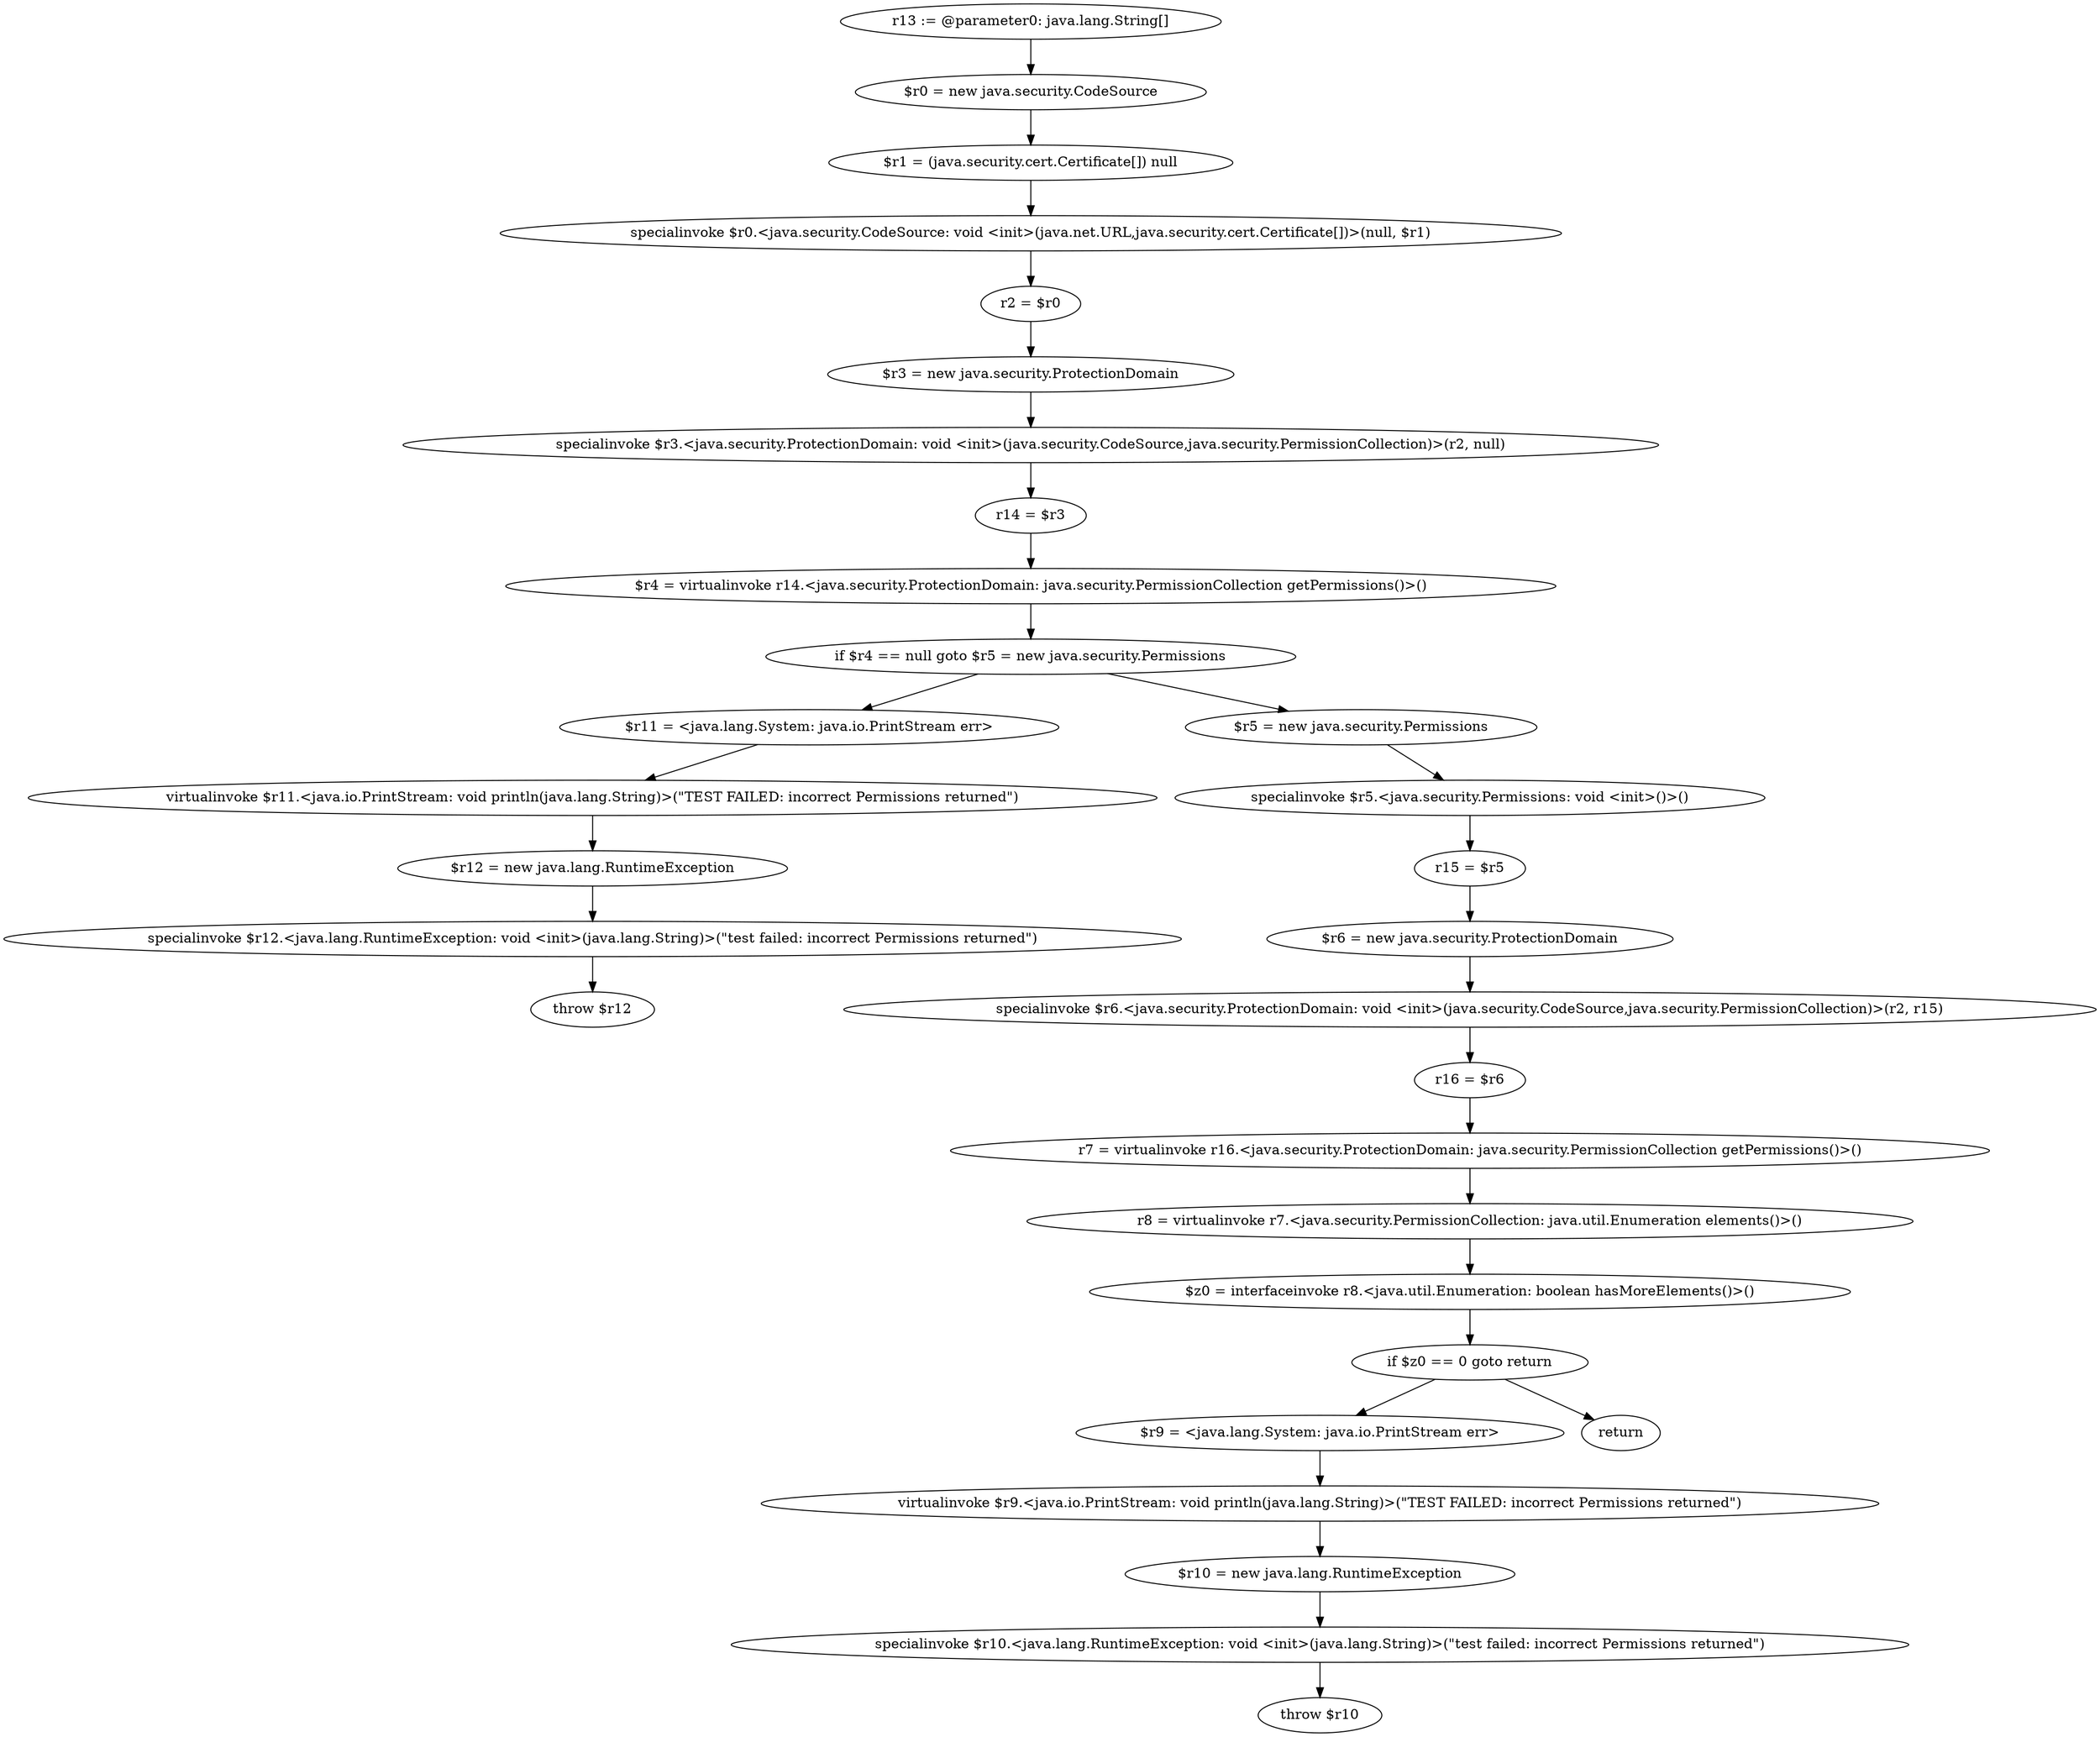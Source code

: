 digraph "unitGraph" {
    "r13 := @parameter0: java.lang.String[]"
    "$r0 = new java.security.CodeSource"
    "$r1 = (java.security.cert.Certificate[]) null"
    "specialinvoke $r0.<java.security.CodeSource: void <init>(java.net.URL,java.security.cert.Certificate[])>(null, $r1)"
    "r2 = $r0"
    "$r3 = new java.security.ProtectionDomain"
    "specialinvoke $r3.<java.security.ProtectionDomain: void <init>(java.security.CodeSource,java.security.PermissionCollection)>(r2, null)"
    "r14 = $r3"
    "$r4 = virtualinvoke r14.<java.security.ProtectionDomain: java.security.PermissionCollection getPermissions()>()"
    "if $r4 == null goto $r5 = new java.security.Permissions"
    "$r11 = <java.lang.System: java.io.PrintStream err>"
    "virtualinvoke $r11.<java.io.PrintStream: void println(java.lang.String)>(\"TEST FAILED: incorrect Permissions returned\")"
    "$r12 = new java.lang.RuntimeException"
    "specialinvoke $r12.<java.lang.RuntimeException: void <init>(java.lang.String)>(\"test failed: incorrect Permissions returned\")"
    "throw $r12"
    "$r5 = new java.security.Permissions"
    "specialinvoke $r5.<java.security.Permissions: void <init>()>()"
    "r15 = $r5"
    "$r6 = new java.security.ProtectionDomain"
    "specialinvoke $r6.<java.security.ProtectionDomain: void <init>(java.security.CodeSource,java.security.PermissionCollection)>(r2, r15)"
    "r16 = $r6"
    "r7 = virtualinvoke r16.<java.security.ProtectionDomain: java.security.PermissionCollection getPermissions()>()"
    "r8 = virtualinvoke r7.<java.security.PermissionCollection: java.util.Enumeration elements()>()"
    "$z0 = interfaceinvoke r8.<java.util.Enumeration: boolean hasMoreElements()>()"
    "if $z0 == 0 goto return"
    "$r9 = <java.lang.System: java.io.PrintStream err>"
    "virtualinvoke $r9.<java.io.PrintStream: void println(java.lang.String)>(\"TEST FAILED: incorrect Permissions returned\")"
    "$r10 = new java.lang.RuntimeException"
    "specialinvoke $r10.<java.lang.RuntimeException: void <init>(java.lang.String)>(\"test failed: incorrect Permissions returned\")"
    "throw $r10"
    "return"
    "r13 := @parameter0: java.lang.String[]"->"$r0 = new java.security.CodeSource";
    "$r0 = new java.security.CodeSource"->"$r1 = (java.security.cert.Certificate[]) null";
    "$r1 = (java.security.cert.Certificate[]) null"->"specialinvoke $r0.<java.security.CodeSource: void <init>(java.net.URL,java.security.cert.Certificate[])>(null, $r1)";
    "specialinvoke $r0.<java.security.CodeSource: void <init>(java.net.URL,java.security.cert.Certificate[])>(null, $r1)"->"r2 = $r0";
    "r2 = $r0"->"$r3 = new java.security.ProtectionDomain";
    "$r3 = new java.security.ProtectionDomain"->"specialinvoke $r3.<java.security.ProtectionDomain: void <init>(java.security.CodeSource,java.security.PermissionCollection)>(r2, null)";
    "specialinvoke $r3.<java.security.ProtectionDomain: void <init>(java.security.CodeSource,java.security.PermissionCollection)>(r2, null)"->"r14 = $r3";
    "r14 = $r3"->"$r4 = virtualinvoke r14.<java.security.ProtectionDomain: java.security.PermissionCollection getPermissions()>()";
    "$r4 = virtualinvoke r14.<java.security.ProtectionDomain: java.security.PermissionCollection getPermissions()>()"->"if $r4 == null goto $r5 = new java.security.Permissions";
    "if $r4 == null goto $r5 = new java.security.Permissions"->"$r11 = <java.lang.System: java.io.PrintStream err>";
    "if $r4 == null goto $r5 = new java.security.Permissions"->"$r5 = new java.security.Permissions";
    "$r11 = <java.lang.System: java.io.PrintStream err>"->"virtualinvoke $r11.<java.io.PrintStream: void println(java.lang.String)>(\"TEST FAILED: incorrect Permissions returned\")";
    "virtualinvoke $r11.<java.io.PrintStream: void println(java.lang.String)>(\"TEST FAILED: incorrect Permissions returned\")"->"$r12 = new java.lang.RuntimeException";
    "$r12 = new java.lang.RuntimeException"->"specialinvoke $r12.<java.lang.RuntimeException: void <init>(java.lang.String)>(\"test failed: incorrect Permissions returned\")";
    "specialinvoke $r12.<java.lang.RuntimeException: void <init>(java.lang.String)>(\"test failed: incorrect Permissions returned\")"->"throw $r12";
    "$r5 = new java.security.Permissions"->"specialinvoke $r5.<java.security.Permissions: void <init>()>()";
    "specialinvoke $r5.<java.security.Permissions: void <init>()>()"->"r15 = $r5";
    "r15 = $r5"->"$r6 = new java.security.ProtectionDomain";
    "$r6 = new java.security.ProtectionDomain"->"specialinvoke $r6.<java.security.ProtectionDomain: void <init>(java.security.CodeSource,java.security.PermissionCollection)>(r2, r15)";
    "specialinvoke $r6.<java.security.ProtectionDomain: void <init>(java.security.CodeSource,java.security.PermissionCollection)>(r2, r15)"->"r16 = $r6";
    "r16 = $r6"->"r7 = virtualinvoke r16.<java.security.ProtectionDomain: java.security.PermissionCollection getPermissions()>()";
    "r7 = virtualinvoke r16.<java.security.ProtectionDomain: java.security.PermissionCollection getPermissions()>()"->"r8 = virtualinvoke r7.<java.security.PermissionCollection: java.util.Enumeration elements()>()";
    "r8 = virtualinvoke r7.<java.security.PermissionCollection: java.util.Enumeration elements()>()"->"$z0 = interfaceinvoke r8.<java.util.Enumeration: boolean hasMoreElements()>()";
    "$z0 = interfaceinvoke r8.<java.util.Enumeration: boolean hasMoreElements()>()"->"if $z0 == 0 goto return";
    "if $z0 == 0 goto return"->"$r9 = <java.lang.System: java.io.PrintStream err>";
    "if $z0 == 0 goto return"->"return";
    "$r9 = <java.lang.System: java.io.PrintStream err>"->"virtualinvoke $r9.<java.io.PrintStream: void println(java.lang.String)>(\"TEST FAILED: incorrect Permissions returned\")";
    "virtualinvoke $r9.<java.io.PrintStream: void println(java.lang.String)>(\"TEST FAILED: incorrect Permissions returned\")"->"$r10 = new java.lang.RuntimeException";
    "$r10 = new java.lang.RuntimeException"->"specialinvoke $r10.<java.lang.RuntimeException: void <init>(java.lang.String)>(\"test failed: incorrect Permissions returned\")";
    "specialinvoke $r10.<java.lang.RuntimeException: void <init>(java.lang.String)>(\"test failed: incorrect Permissions returned\")"->"throw $r10";
}
